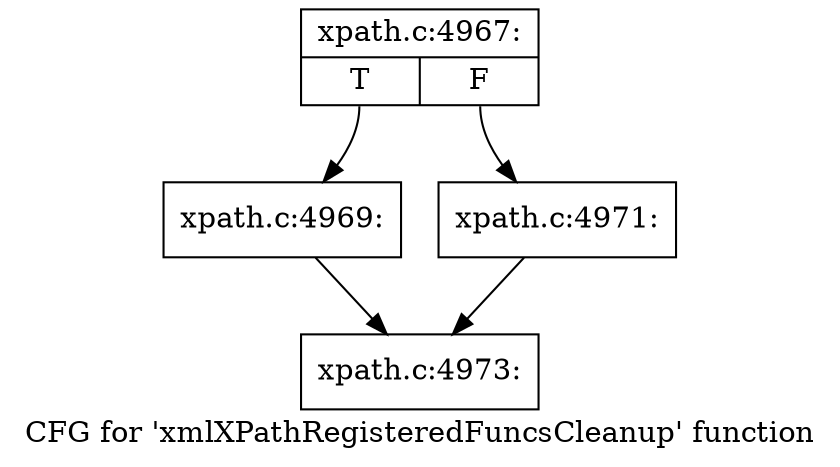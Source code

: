digraph "CFG for 'xmlXPathRegisteredFuncsCleanup' function" {
	label="CFG for 'xmlXPathRegisteredFuncsCleanup' function";

	Node0x487d580 [shape=record,label="{xpath.c:4967:|{<s0>T|<s1>F}}"];
	Node0x487d580:s0 -> Node0x487d4c0;
	Node0x487d580:s1 -> Node0x47cf7c0;
	Node0x487d4c0 [shape=record,label="{xpath.c:4969:}"];
	Node0x487d4c0 -> Node0x487d6b0;
	Node0x47cf7c0 [shape=record,label="{xpath.c:4971:}"];
	Node0x47cf7c0 -> Node0x487d6b0;
	Node0x487d6b0 [shape=record,label="{xpath.c:4973:}"];
}
